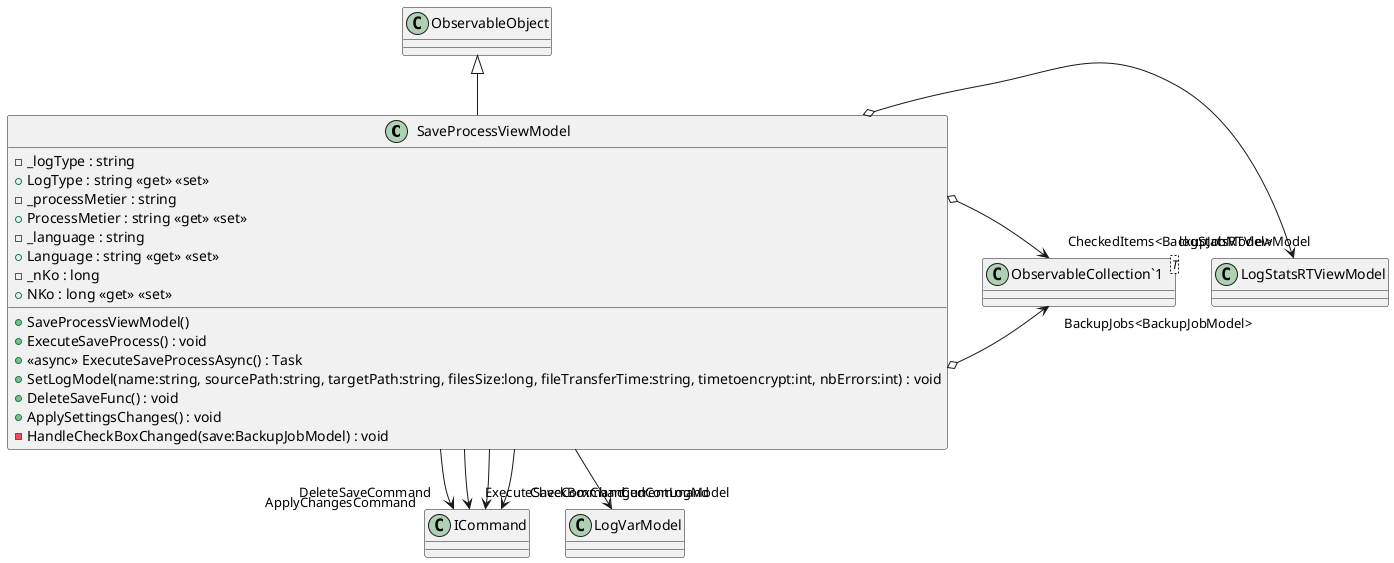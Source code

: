 @startuml
class SaveProcessViewModel {
    + SaveProcessViewModel()
    - _logType : string
    + LogType : string <<get>> <<set>>
    - _processMetier : string
    + ProcessMetier : string <<get>> <<set>>
    - _language : string
    + Language : string <<get>> <<set>>
    - _nKo : long
    + NKo : long <<get>> <<set>>
    + ExecuteSaveProcess() : void
    + <<async>> ExecuteSaveProcessAsync() : Task
    + SetLogModel(name:string, sourcePath:string, targetPath:string, filesSize:long, fileTransferTime:string, timetoencrypt:int, nbErrors:int) : void
    + DeleteSaveFunc() : void
    + ApplySettingsChanges() : void
    - HandleCheckBoxChanged(save:BackupJobModel) : void
}
class "ObservableCollection`1"<T> {
}
ObservableObject <|-- SaveProcessViewModel
SaveProcessViewModel o-> "logStatsRTViewModel" LogStatsRTViewModel
SaveProcessViewModel --> "DeleteSaveCommand" ICommand
SaveProcessViewModel --> "ExecuteSaveCommand" ICommand
SaveProcessViewModel --> "ApplyChangesCommand" ICommand
SaveProcessViewModel --> "CheckBoxChangedCommand" ICommand
SaveProcessViewModel o-> "BackupJobs<BackupJobModel>" "ObservableCollection`1"
SaveProcessViewModel o-> "CheckedItems<BackupJobModel>" "ObservableCollection`1"
SaveProcessViewModel --> "CurrentLogModel" LogVarModel
@enduml
